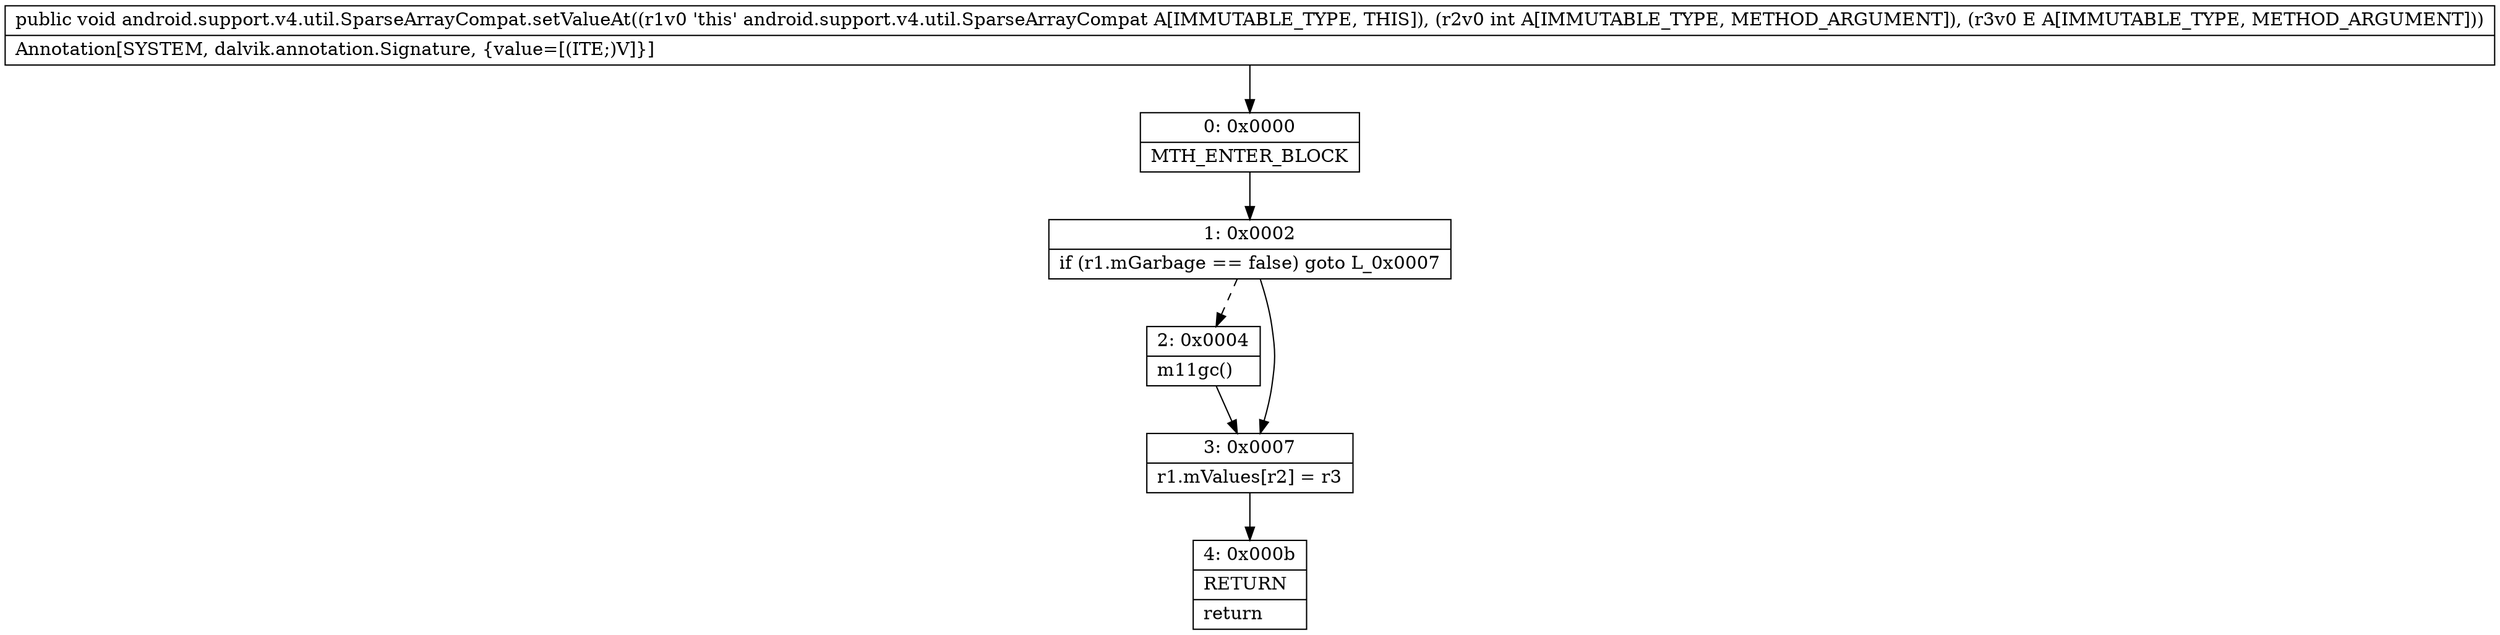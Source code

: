 digraph "CFG forandroid.support.v4.util.SparseArrayCompat.setValueAt(ILjava\/lang\/Object;)V" {
Node_0 [shape=record,label="{0\:\ 0x0000|MTH_ENTER_BLOCK\l}"];
Node_1 [shape=record,label="{1\:\ 0x0002|if (r1.mGarbage == false) goto L_0x0007\l}"];
Node_2 [shape=record,label="{2\:\ 0x0004|m11gc()\l}"];
Node_3 [shape=record,label="{3\:\ 0x0007|r1.mValues[r2] = r3\l}"];
Node_4 [shape=record,label="{4\:\ 0x000b|RETURN\l|return\l}"];
MethodNode[shape=record,label="{public void android.support.v4.util.SparseArrayCompat.setValueAt((r1v0 'this' android.support.v4.util.SparseArrayCompat A[IMMUTABLE_TYPE, THIS]), (r2v0 int A[IMMUTABLE_TYPE, METHOD_ARGUMENT]), (r3v0 E A[IMMUTABLE_TYPE, METHOD_ARGUMENT]))  | Annotation[SYSTEM, dalvik.annotation.Signature, \{value=[(ITE;)V]\}]\l}"];
MethodNode -> Node_0;
Node_0 -> Node_1;
Node_1 -> Node_2[style=dashed];
Node_1 -> Node_3;
Node_2 -> Node_3;
Node_3 -> Node_4;
}

